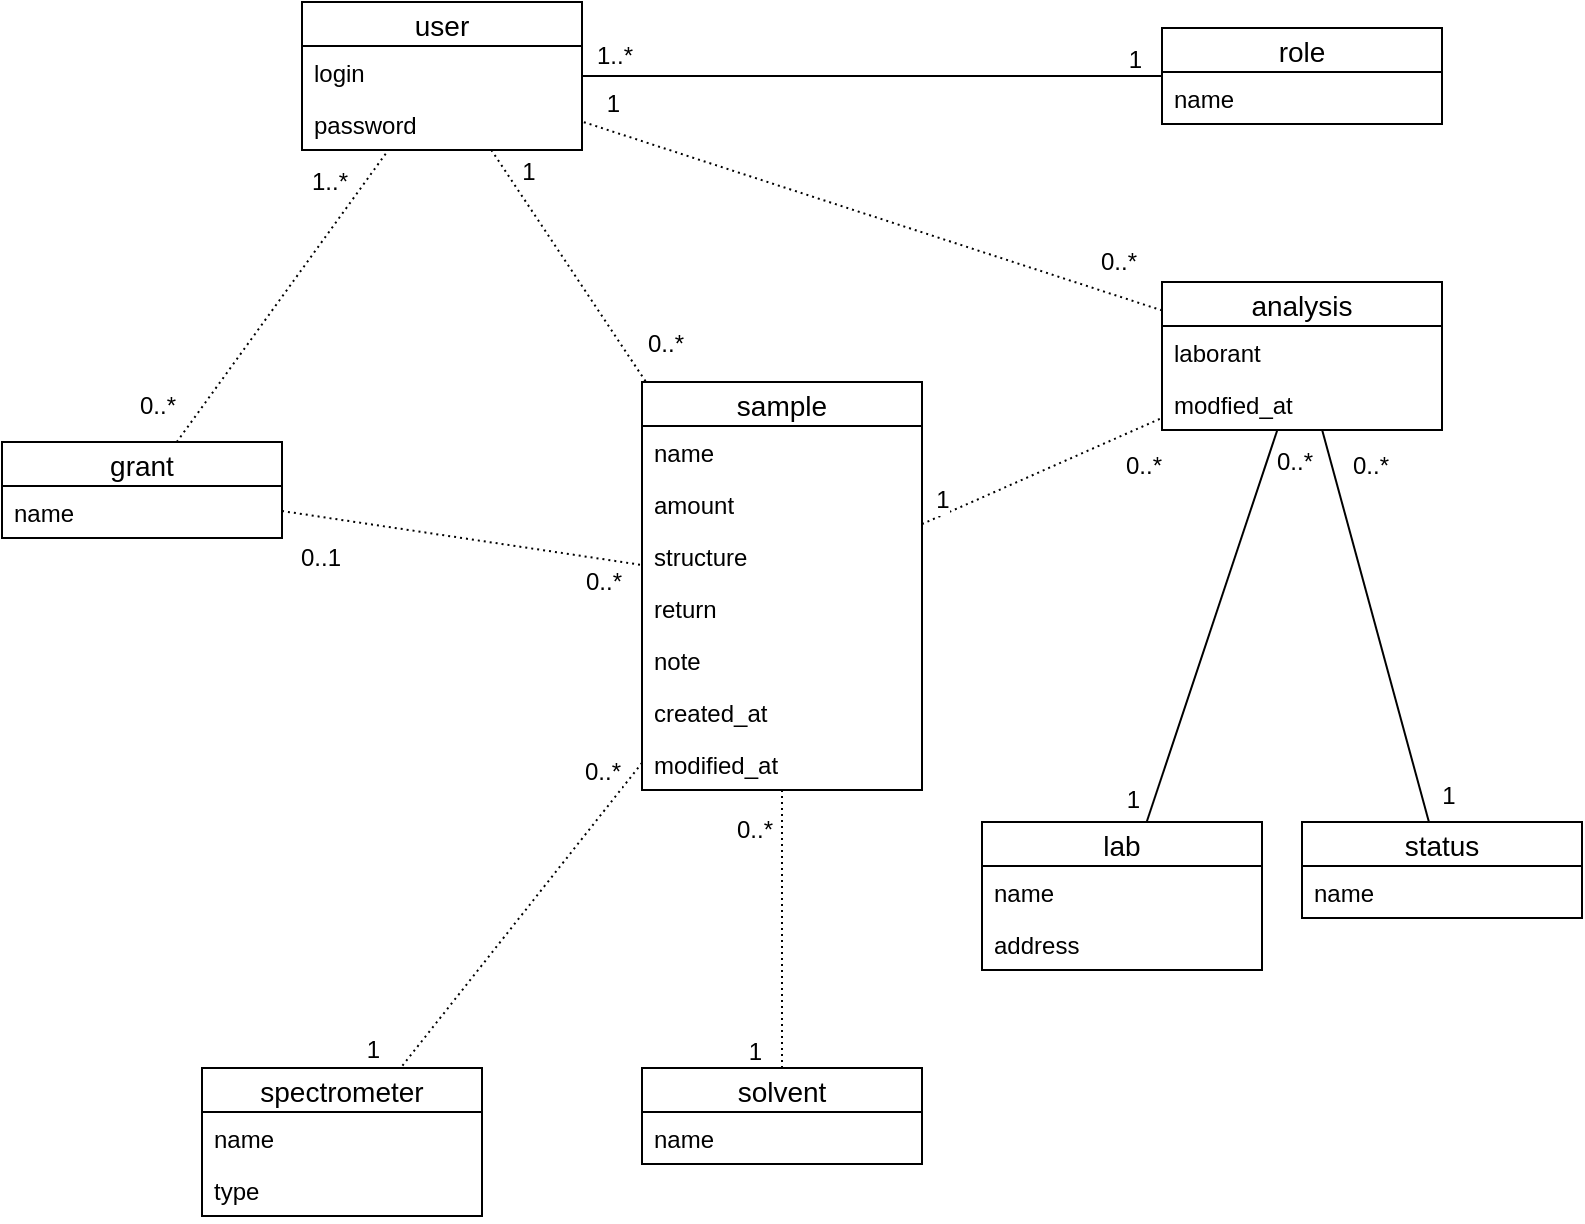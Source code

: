 <mxfile version="12.9.10" type="device"><diagram id="z4qXlLPW7GUtASiDxu0U" name="Page-1"><mxGraphModel dx="946" dy="614" grid="1" gridSize="10" guides="1" tooltips="1" connect="1" arrows="1" fold="1" page="1" pageScale="1" pageWidth="827" pageHeight="1169" math="0" shadow="0"><root><mxCell id="0"/><mxCell id="1" parent="0"/><mxCell id="kVd2rCoPdpfPif9zMAqD-22" value="" style="endArrow=none;html=1;rounded=0;" parent="1" source="kVd2rCoPdpfPif9zMAqD-1" target="kVd2rCoPdpfPif9zMAqD-8" edge="1"><mxGeometry relative="1" as="geometry"><mxPoint x="180" y="66.66" as="sourcePoint"/><mxPoint x="270" y="66.66" as="targetPoint"/></mxGeometry></mxCell><mxCell id="kVd2rCoPdpfPif9zMAqD-23" value="1" style="resizable=0;html=1;align=right;verticalAlign=bottom;" parent="kVd2rCoPdpfPif9zMAqD-22" connectable="0" vertex="1"><mxGeometry x="1" relative="1" as="geometry"><mxPoint x="-10" as="offset"/></mxGeometry></mxCell><mxCell id="kVd2rCoPdpfPif9zMAqD-24" value="1..*" style="text;html=1;align=center;verticalAlign=middle;resizable=0;points=[];labelBackgroundColor=#ffffff;" parent="kVd2rCoPdpfPif9zMAqD-22" vertex="1" connectable="0"><mxGeometry x="-0.853" y="2" relative="1" as="geometry"><mxPoint x="-6.21" y="-8" as="offset"/></mxGeometry></mxCell><mxCell id="kVd2rCoPdpfPif9zMAqD-30" value="" style="endArrow=none;html=1;rounded=0;dashed=1;dashPattern=1 2;" parent="1" source="kVd2rCoPdpfPif9zMAqD-14" target="kVd2rCoPdpfPif9zMAqD-1" edge="1"><mxGeometry relative="1" as="geometry"><mxPoint x="286" y="230" as="sourcePoint"/><mxPoint x="286" y="94" as="targetPoint"/></mxGeometry></mxCell><mxCell id="kVd2rCoPdpfPif9zMAqD-31" value="0..*" style="resizable=0;html=1;align=left;verticalAlign=bottom;" parent="kVd2rCoPdpfPif9zMAqD-30" connectable="0" vertex="1"><mxGeometry x="-1" relative="1" as="geometry"><mxPoint x="-20" y="-10" as="offset"/></mxGeometry></mxCell><mxCell id="kVd2rCoPdpfPif9zMAqD-32" value="1..*" style="resizable=0;html=1;align=right;verticalAlign=bottom;" parent="kVd2rCoPdpfPif9zMAqD-30" connectable="0" vertex="1"><mxGeometry x="1" relative="1" as="geometry"><mxPoint x="-20.24" y="25.03" as="offset"/></mxGeometry></mxCell><mxCell id="kVd2rCoPdpfPif9zMAqD-1" value="user" style="swimlane;fontStyle=0;childLayout=stackLayout;horizontal=1;startSize=22;fillColor=none;horizontalStack=0;resizeParent=1;resizeParentMax=0;resizeLast=0;collapsible=1;marginBottom=0;swimlaneFillColor=#ffffff;align=center;fontSize=14;" parent="1" vertex="1"><mxGeometry x="160" y="20" width="140" height="74" as="geometry"/></mxCell><mxCell id="kVd2rCoPdpfPif9zMAqD-2" value="login" style="text;strokeColor=none;fillColor=none;spacingLeft=4;spacingRight=4;overflow=hidden;rotatable=0;points=[[0,0.5],[1,0.5]];portConstraint=eastwest;fontSize=12;" parent="kVd2rCoPdpfPif9zMAqD-1" vertex="1"><mxGeometry y="22" width="140" height="26" as="geometry"/></mxCell><mxCell id="kVd2rCoPdpfPif9zMAqD-7" value="password" style="text;strokeColor=none;fillColor=none;spacingLeft=4;spacingRight=4;overflow=hidden;rotatable=0;points=[[0,0.5],[1,0.5]];portConstraint=eastwest;fontSize=12;" parent="kVd2rCoPdpfPif9zMAqD-1" vertex="1"><mxGeometry y="48" width="140" height="26" as="geometry"/></mxCell><mxCell id="kVd2rCoPdpfPif9zMAqD-61" value="" style="endArrow=none;html=1;rounded=0;dashed=1;dashPattern=1 2;" parent="1" source="kVd2rCoPdpfPif9zMAqD-1" target="kVd2rCoPdpfPif9zMAqD-36" edge="1"><mxGeometry relative="1" as="geometry"><mxPoint x="300" y="180" as="sourcePoint"/><mxPoint x="460" y="180" as="targetPoint"/></mxGeometry></mxCell><mxCell id="kVd2rCoPdpfPif9zMAqD-62" value="0..*" style="resizable=0;html=1;align=right;verticalAlign=bottom;" parent="kVd2rCoPdpfPif9zMAqD-61" connectable="0" vertex="1"><mxGeometry x="1" relative="1" as="geometry"><mxPoint x="19.88" y="-10.23" as="offset"/></mxGeometry></mxCell><mxCell id="kVd2rCoPdpfPif9zMAqD-63" value="1" style="text;html=1;align=center;verticalAlign=middle;resizable=0;points=[];labelBackgroundColor=#ffffff;" parent="kVd2rCoPdpfPif9zMAqD-61" vertex="1" connectable="0"><mxGeometry x="-0.814" y="1" relative="1" as="geometry"><mxPoint x="9.92" as="offset"/></mxGeometry></mxCell><mxCell id="kVd2rCoPdpfPif9zMAqD-68" value="" style="endArrow=none;html=1;rounded=0;dashed=1;dashPattern=1 2;" parent="1" source="kVd2rCoPdpfPif9zMAqD-36" target="kVd2rCoPdpfPif9zMAqD-40" edge="1"><mxGeometry relative="1" as="geometry"><mxPoint x="420" y="310" as="sourcePoint"/><mxPoint x="580" y="310" as="targetPoint"/></mxGeometry></mxCell><mxCell id="kVd2rCoPdpfPif9zMAqD-69" value="1" style="resizable=0;html=1;align=right;verticalAlign=bottom;" parent="kVd2rCoPdpfPif9zMAqD-68" connectable="0" vertex="1"><mxGeometry x="1" relative="1" as="geometry"><mxPoint x="-9.83" as="offset"/></mxGeometry></mxCell><mxCell id="kVd2rCoPdpfPif9zMAqD-70" value="0..*" style="text;html=1;align=center;verticalAlign=middle;resizable=0;points=[];labelBackgroundColor=#ffffff;" parent="kVd2rCoPdpfPif9zMAqD-68" vertex="1" connectable="0"><mxGeometry x="-0.923" y="2" relative="1" as="geometry"><mxPoint x="-16.28" y="13.89" as="offset"/></mxGeometry></mxCell><mxCell id="kVd2rCoPdpfPif9zMAqD-71" value="" style="endArrow=none;html=1;rounded=0;dashed=1;dashPattern=1 2;" parent="1" source="kVd2rCoPdpfPif9zMAqD-36" target="kVd2rCoPdpfPif9zMAqD-46" edge="1"><mxGeometry relative="1" as="geometry"><mxPoint x="440" y="355.682" as="sourcePoint"/><mxPoint x="680" y="337.998" as="targetPoint"/></mxGeometry></mxCell><mxCell id="kVd2rCoPdpfPif9zMAqD-72" value="1" style="resizable=0;html=1;align=right;verticalAlign=bottom;" parent="kVd2rCoPdpfPif9zMAqD-71" connectable="0" vertex="1"><mxGeometry x="1" relative="1" as="geometry"><mxPoint x="-9.83" as="offset"/></mxGeometry></mxCell><mxCell id="kVd2rCoPdpfPif9zMAqD-73" value="0..*" style="text;html=1;align=center;verticalAlign=middle;resizable=0;points=[];labelBackgroundColor=#ffffff;" parent="kVd2rCoPdpfPif9zMAqD-71" vertex="1" connectable="0"><mxGeometry x="-0.923" y="2" relative="1" as="geometry"><mxPoint x="-17.36" y="-2.52" as="offset"/></mxGeometry></mxCell><mxCell id="kVd2rCoPdpfPif9zMAqD-74" value="" style="endArrow=none;html=1;rounded=0;dashed=1;dashPattern=1 2;" parent="1" source="kVd2rCoPdpfPif9zMAqD-55" target="kVd2rCoPdpfPif9zMAqD-1" edge="1"><mxGeometry relative="1" as="geometry"><mxPoint x="300" y="147.682" as="sourcePoint"/><mxPoint x="540" y="129.998" as="targetPoint"/></mxGeometry></mxCell><mxCell id="kVd2rCoPdpfPif9zMAqD-75" value="1" style="resizable=0;html=1;align=right;verticalAlign=bottom;" parent="kVd2rCoPdpfPif9zMAqD-74" connectable="0" vertex="1"><mxGeometry x="1" relative="1" as="geometry"><mxPoint x="19.83" as="offset"/></mxGeometry></mxCell><mxCell id="kVd2rCoPdpfPif9zMAqD-76" value="0..*" style="text;html=1;align=center;verticalAlign=middle;resizable=0;points=[];labelBackgroundColor=#ffffff;" parent="kVd2rCoPdpfPif9zMAqD-74" vertex="1" connectable="0"><mxGeometry x="-0.923" y="2" relative="1" as="geometry"><mxPoint x="-10.86" y="-22.73" as="offset"/></mxGeometry></mxCell><mxCell id="kVd2rCoPdpfPif9zMAqD-77" value="" style="endArrow=none;html=1;rounded=0;dashed=1;dashPattern=1 2;" parent="1" source="kVd2rCoPdpfPif9zMAqD-36" target="kVd2rCoPdpfPif9zMAqD-55" edge="1"><mxGeometry relative="1" as="geometry"><mxPoint x="390" y="270" as="sourcePoint"/><mxPoint x="550" y="270" as="targetPoint"/></mxGeometry></mxCell><mxCell id="kVd2rCoPdpfPif9zMAqD-78" value="0..*" style="resizable=0;html=1;align=right;verticalAlign=bottom;" parent="kVd2rCoPdpfPif9zMAqD-77" connectable="0" vertex="1"><mxGeometry x="1" relative="1" as="geometry"><mxPoint x="0.35" y="32.86" as="offset"/></mxGeometry></mxCell><mxCell id="kVd2rCoPdpfPif9zMAqD-79" value="1" style="text;html=1;align=center;verticalAlign=middle;resizable=0;points=[];labelBackgroundColor=#ffffff;" parent="kVd2rCoPdpfPif9zMAqD-77" vertex="1" connectable="0"><mxGeometry x="-0.788" relative="1" as="geometry"><mxPoint x="-3.24" y="-7.06" as="offset"/></mxGeometry></mxCell><mxCell id="Up5a9M_1M-7FXurQuo_C-2" value="" style="endArrow=none;html=1;rounded=0;dashed=1;dashPattern=1 2;" parent="1" source="kVd2rCoPdpfPif9zMAqD-14" target="kVd2rCoPdpfPif9zMAqD-36" edge="1"><mxGeometry relative="1" as="geometry"><mxPoint x="330" y="290" as="sourcePoint"/><mxPoint x="490" y="290" as="targetPoint"/></mxGeometry></mxCell><mxCell id="Up5a9M_1M-7FXurQuo_C-3" value="0..*" style="resizable=0;html=1;align=right;verticalAlign=bottom;" parent="Up5a9M_1M-7FXurQuo_C-2" connectable="0" vertex="1"><mxGeometry x="1" relative="1" as="geometry"><mxPoint x="-9.97" y="17.08" as="offset"/></mxGeometry></mxCell><mxCell id="Up5a9M_1M-7FXurQuo_C-4" value="0..1" style="text;html=1;align=center;verticalAlign=middle;resizable=0;points=[];labelBackgroundColor=#ffffff;" parent="Up5a9M_1M-7FXurQuo_C-2" vertex="1" connectable="0"><mxGeometry x="-0.702" relative="1" as="geometry"><mxPoint x="-8.2" y="19.54" as="offset"/></mxGeometry></mxCell><mxCell id="kVd2rCoPdpfPif9zMAqD-14" value="grant" style="swimlane;fontStyle=0;childLayout=stackLayout;horizontal=1;startSize=22;fillColor=none;horizontalStack=0;resizeParent=1;resizeParentMax=0;resizeLast=0;collapsible=1;marginBottom=0;swimlaneFillColor=#ffffff;align=center;fontSize=14;" parent="1" vertex="1"><mxGeometry x="10" y="240" width="140" height="48" as="geometry"/></mxCell><mxCell id="kVd2rCoPdpfPif9zMAqD-16" value="name&#10;" style="text;strokeColor=none;fillColor=none;spacingLeft=4;spacingRight=4;overflow=hidden;rotatable=0;points=[[0,0.5],[1,0.5]];portConstraint=eastwest;fontSize=12;" parent="kVd2rCoPdpfPif9zMAqD-14" vertex="1"><mxGeometry y="22" width="140" height="26" as="geometry"/></mxCell><mxCell id="QkmgXItgTcCTqLVTZFWY-6" value="" style="endArrow=none;html=1;rounded=0;" parent="1" source="kVd2rCoPdpfPif9zMAqD-55" target="QkmgXItgTcCTqLVTZFWY-1" edge="1"><mxGeometry relative="1" as="geometry"><mxPoint x="410" y="350" as="sourcePoint"/><mxPoint x="570" y="350" as="targetPoint"/></mxGeometry></mxCell><mxCell id="QkmgXItgTcCTqLVTZFWY-7" value="1" style="resizable=0;html=1;align=right;verticalAlign=bottom;" parent="QkmgXItgTcCTqLVTZFWY-6" connectable="0" vertex="1"><mxGeometry x="1" relative="1" as="geometry"><mxPoint x="-3" y="-2" as="offset"/></mxGeometry></mxCell><mxCell id="QkmgXItgTcCTqLVTZFWY-8" value="0..*" style="text;html=1;align=center;verticalAlign=middle;resizable=0;points=[];" parent="QkmgXItgTcCTqLVTZFWY-6" vertex="1" connectable="0"><mxGeometry x="-0.843" y="2" relative="1" as="geometry"><mxPoint x="11" as="offset"/></mxGeometry></mxCell><mxCell id="x7f2lvW2pcIFKEL7YJ3j-1" value="status" style="swimlane;fontStyle=0;childLayout=stackLayout;horizontal=1;startSize=22;horizontalStack=0;resizeParent=1;resizeParentMax=0;resizeLast=0;collapsible=1;marginBottom=0;align=center;fontSize=14;" vertex="1" parent="1"><mxGeometry x="660" y="430" width="140" height="48" as="geometry"/></mxCell><mxCell id="x7f2lvW2pcIFKEL7YJ3j-2" value="name" style="text;strokeColor=none;fillColor=none;spacingLeft=4;spacingRight=4;overflow=hidden;rotatable=0;points=[[0,0.5],[1,0.5]];portConstraint=eastwest;fontSize=12;" vertex="1" parent="x7f2lvW2pcIFKEL7YJ3j-1"><mxGeometry y="22" width="140" height="26" as="geometry"/></mxCell><mxCell id="x7f2lvW2pcIFKEL7YJ3j-5" value="" style="endArrow=none;html=1;rounded=0;" edge="1" parent="1" source="kVd2rCoPdpfPif9zMAqD-55" target="x7f2lvW2pcIFKEL7YJ3j-1"><mxGeometry relative="1" as="geometry"><mxPoint x="320" y="360" as="sourcePoint"/><mxPoint x="480" y="360" as="targetPoint"/></mxGeometry></mxCell><mxCell id="x7f2lvW2pcIFKEL7YJ3j-6" value="0..*" style="text;html=1;align=center;verticalAlign=middle;resizable=0;points=[];" vertex="1" connectable="0" parent="x7f2lvW2pcIFKEL7YJ3j-5"><mxGeometry x="-0.837" relative="1" as="geometry"><mxPoint x="19.33" y="1.37" as="offset"/></mxGeometry></mxCell><mxCell id="x7f2lvW2pcIFKEL7YJ3j-7" value="1" style="text;html=1;align=center;verticalAlign=middle;resizable=0;points=[];" vertex="1" connectable="0" parent="x7f2lvW2pcIFKEL7YJ3j-5"><mxGeometry x="0.855" y="2" relative="1" as="geometry"><mxPoint x="10.82" y="1" as="offset"/></mxGeometry></mxCell><mxCell id="kVd2rCoPdpfPif9zMAqD-55" value="analysis" style="swimlane;fontStyle=0;childLayout=stackLayout;horizontal=1;startSize=22;fillColor=none;horizontalStack=0;resizeParent=1;resizeParentMax=0;resizeLast=0;collapsible=1;marginBottom=0;swimlaneFillColor=#ffffff;align=center;fontSize=14;" parent="1" vertex="1"><mxGeometry x="590" y="160" width="140" height="74" as="geometry"/></mxCell><mxCell id="kVd2rCoPdpfPif9zMAqD-56" value="laborant&#10;" style="text;strokeColor=none;fillColor=none;spacingLeft=4;spacingRight=4;overflow=hidden;rotatable=0;points=[[0,0.5],[1,0.5]];portConstraint=eastwest;fontSize=12;" parent="kVd2rCoPdpfPif9zMAqD-55" vertex="1"><mxGeometry y="22" width="140" height="26" as="geometry"/></mxCell><mxCell id="kVd2rCoPdpfPif9zMAqD-57" value="modfied_at" style="text;strokeColor=none;fillColor=none;spacingLeft=4;spacingRight=4;overflow=hidden;rotatable=0;points=[[0,0.5],[1,0.5]];portConstraint=eastwest;fontSize=12;" parent="kVd2rCoPdpfPif9zMAqD-55" vertex="1"><mxGeometry y="48" width="140" height="26" as="geometry"/></mxCell><mxCell id="QkmgXItgTcCTqLVTZFWY-1" value="lab" style="swimlane;fontStyle=0;childLayout=stackLayout;horizontal=1;startSize=22;horizontalStack=0;resizeParent=1;resizeParentMax=0;resizeLast=0;collapsible=1;marginBottom=0;align=center;fontSize=14;" parent="1" vertex="1"><mxGeometry x="500" y="430" width="140" height="74" as="geometry"/></mxCell><mxCell id="QkmgXItgTcCTqLVTZFWY-2" value="name" style="text;strokeColor=none;fillColor=none;spacingLeft=4;spacingRight=4;overflow=hidden;rotatable=0;points=[[0,0.5],[1,0.5]];portConstraint=eastwest;fontSize=12;" parent="QkmgXItgTcCTqLVTZFWY-1" vertex="1"><mxGeometry y="22" width="140" height="26" as="geometry"/></mxCell><mxCell id="QkmgXItgTcCTqLVTZFWY-4" value="address&#10;" style="text;strokeColor=none;fillColor=none;spacingLeft=4;spacingRight=4;overflow=hidden;rotatable=0;points=[[0,0.5],[1,0.5]];portConstraint=eastwest;fontSize=12;" parent="QkmgXItgTcCTqLVTZFWY-1" vertex="1"><mxGeometry y="48" width="140" height="26" as="geometry"/></mxCell><mxCell id="kVd2rCoPdpfPif9zMAqD-8" value="role" style="swimlane;fontStyle=0;childLayout=stackLayout;horizontal=1;startSize=22;fillColor=none;horizontalStack=0;resizeParent=1;resizeParentMax=0;resizeLast=0;collapsible=1;marginBottom=0;swimlaneFillColor=#ffffff;align=center;fontSize=14;" parent="1" vertex="1"><mxGeometry x="590" y="33" width="140" height="48" as="geometry"/></mxCell><mxCell id="kVd2rCoPdpfPif9zMAqD-9" value="name" style="text;strokeColor=none;fillColor=none;spacingLeft=4;spacingRight=4;overflow=hidden;rotatable=0;points=[[0,0.5],[1,0.5]];portConstraint=eastwest;fontSize=12;" parent="kVd2rCoPdpfPif9zMAqD-8" vertex="1"><mxGeometry y="22" width="140" height="26" as="geometry"/></mxCell><mxCell id="kVd2rCoPdpfPif9zMAqD-36" value="sample" style="swimlane;fontStyle=0;childLayout=stackLayout;horizontal=1;startSize=22;fillColor=none;horizontalStack=0;resizeParent=1;resizeParentMax=0;resizeLast=0;collapsible=1;marginBottom=0;swimlaneFillColor=#ffffff;align=center;fontSize=14;" parent="1" vertex="1"><mxGeometry x="330" y="210" width="140" height="204" as="geometry"/></mxCell><mxCell id="kVd2rCoPdpfPif9zMAqD-37" value="name" style="text;strokeColor=none;fillColor=none;spacingLeft=4;spacingRight=4;overflow=hidden;rotatable=0;points=[[0,0.5],[1,0.5]];portConstraint=eastwest;fontSize=12;" parent="kVd2rCoPdpfPif9zMAqD-36" vertex="1"><mxGeometry y="22" width="140" height="26" as="geometry"/></mxCell><mxCell id="kVd2rCoPdpfPif9zMAqD-38" value="amount" style="text;strokeColor=none;fillColor=none;spacingLeft=4;spacingRight=4;overflow=hidden;rotatable=0;points=[[0,0.5],[1,0.5]];portConstraint=eastwest;fontSize=12;" parent="kVd2rCoPdpfPif9zMAqD-36" vertex="1"><mxGeometry y="48" width="140" height="26" as="geometry"/></mxCell><mxCell id="kVd2rCoPdpfPif9zMAqD-44" value="structure" style="text;strokeColor=none;fillColor=none;spacingLeft=4;spacingRight=4;overflow=hidden;rotatable=0;points=[[0,0.5],[1,0.5]];portConstraint=eastwest;fontSize=12;" parent="kVd2rCoPdpfPif9zMAqD-36" vertex="1"><mxGeometry y="74" width="140" height="26" as="geometry"/></mxCell><mxCell id="kVd2rCoPdpfPif9zMAqD-50" value="return" style="text;strokeColor=none;fillColor=none;spacingLeft=4;spacingRight=4;overflow=hidden;rotatable=0;points=[[0,0.5],[1,0.5]];portConstraint=eastwest;fontSize=12;" parent="kVd2rCoPdpfPif9zMAqD-36" vertex="1"><mxGeometry y="100" width="140" height="26" as="geometry"/></mxCell><mxCell id="kVd2rCoPdpfPif9zMAqD-39" value="note" style="text;strokeColor=none;fillColor=none;spacingLeft=4;spacingRight=4;overflow=hidden;rotatable=0;points=[[0,0.5],[1,0.5]];portConstraint=eastwest;fontSize=12;" parent="kVd2rCoPdpfPif9zMAqD-36" vertex="1"><mxGeometry y="126" width="140" height="26" as="geometry"/></mxCell><mxCell id="kVd2rCoPdpfPif9zMAqD-54" value="created_at&#10;" style="text;strokeColor=none;fillColor=none;spacingLeft=4;spacingRight=4;overflow=hidden;rotatable=0;points=[[0,0.5],[1,0.5]];portConstraint=eastwest;fontSize=12;" parent="kVd2rCoPdpfPif9zMAqD-36" vertex="1"><mxGeometry y="152" width="140" height="26" as="geometry"/></mxCell><mxCell id="kVd2rCoPdpfPif9zMAqD-52" value="modified_at" style="text;strokeColor=none;fillColor=none;spacingLeft=4;spacingRight=4;overflow=hidden;rotatable=0;points=[[0,0.5],[1,0.5]];portConstraint=eastwest;fontSize=12;" parent="kVd2rCoPdpfPif9zMAqD-36" vertex="1"><mxGeometry y="178" width="140" height="26" as="geometry"/></mxCell><mxCell id="kVd2rCoPdpfPif9zMAqD-40" value="solvent" style="swimlane;fontStyle=0;childLayout=stackLayout;horizontal=1;startSize=22;fillColor=none;horizontalStack=0;resizeParent=1;resizeParentMax=0;resizeLast=0;collapsible=1;marginBottom=0;swimlaneFillColor=#ffffff;align=center;fontSize=14;" parent="1" vertex="1"><mxGeometry x="330" y="553" width="140" height="48" as="geometry"/></mxCell><mxCell id="kVd2rCoPdpfPif9zMAqD-41" value="name" style="text;strokeColor=none;fillColor=none;spacingLeft=4;spacingRight=4;overflow=hidden;rotatable=0;points=[[0,0.5],[1,0.5]];portConstraint=eastwest;fontSize=12;" parent="kVd2rCoPdpfPif9zMAqD-40" vertex="1"><mxGeometry y="22" width="140" height="26" as="geometry"/></mxCell><mxCell id="kVd2rCoPdpfPif9zMAqD-46" value="spectrometer" style="swimlane;fontStyle=0;childLayout=stackLayout;horizontal=1;startSize=22;fillColor=none;horizontalStack=0;resizeParent=1;resizeParentMax=0;resizeLast=0;collapsible=1;marginBottom=0;swimlaneFillColor=#ffffff;align=center;fontSize=14;" parent="1" vertex="1"><mxGeometry x="110" y="553" width="140" height="74" as="geometry"/></mxCell><mxCell id="kVd2rCoPdpfPif9zMAqD-47" value="name" style="text;strokeColor=none;fillColor=none;spacingLeft=4;spacingRight=4;overflow=hidden;rotatable=0;points=[[0,0.5],[1,0.5]];portConstraint=eastwest;fontSize=12;" parent="kVd2rCoPdpfPif9zMAqD-46" vertex="1"><mxGeometry y="22" width="140" height="26" as="geometry"/></mxCell><mxCell id="kVd2rCoPdpfPif9zMAqD-48" value="type" style="text;strokeColor=none;fillColor=none;spacingLeft=4;spacingRight=4;overflow=hidden;rotatable=0;points=[[0,0.5],[1,0.5]];portConstraint=eastwest;fontSize=12;" parent="kVd2rCoPdpfPif9zMAqD-46" vertex="1"><mxGeometry y="48" width="140" height="26" as="geometry"/></mxCell></root></mxGraphModel></diagram></mxfile>
